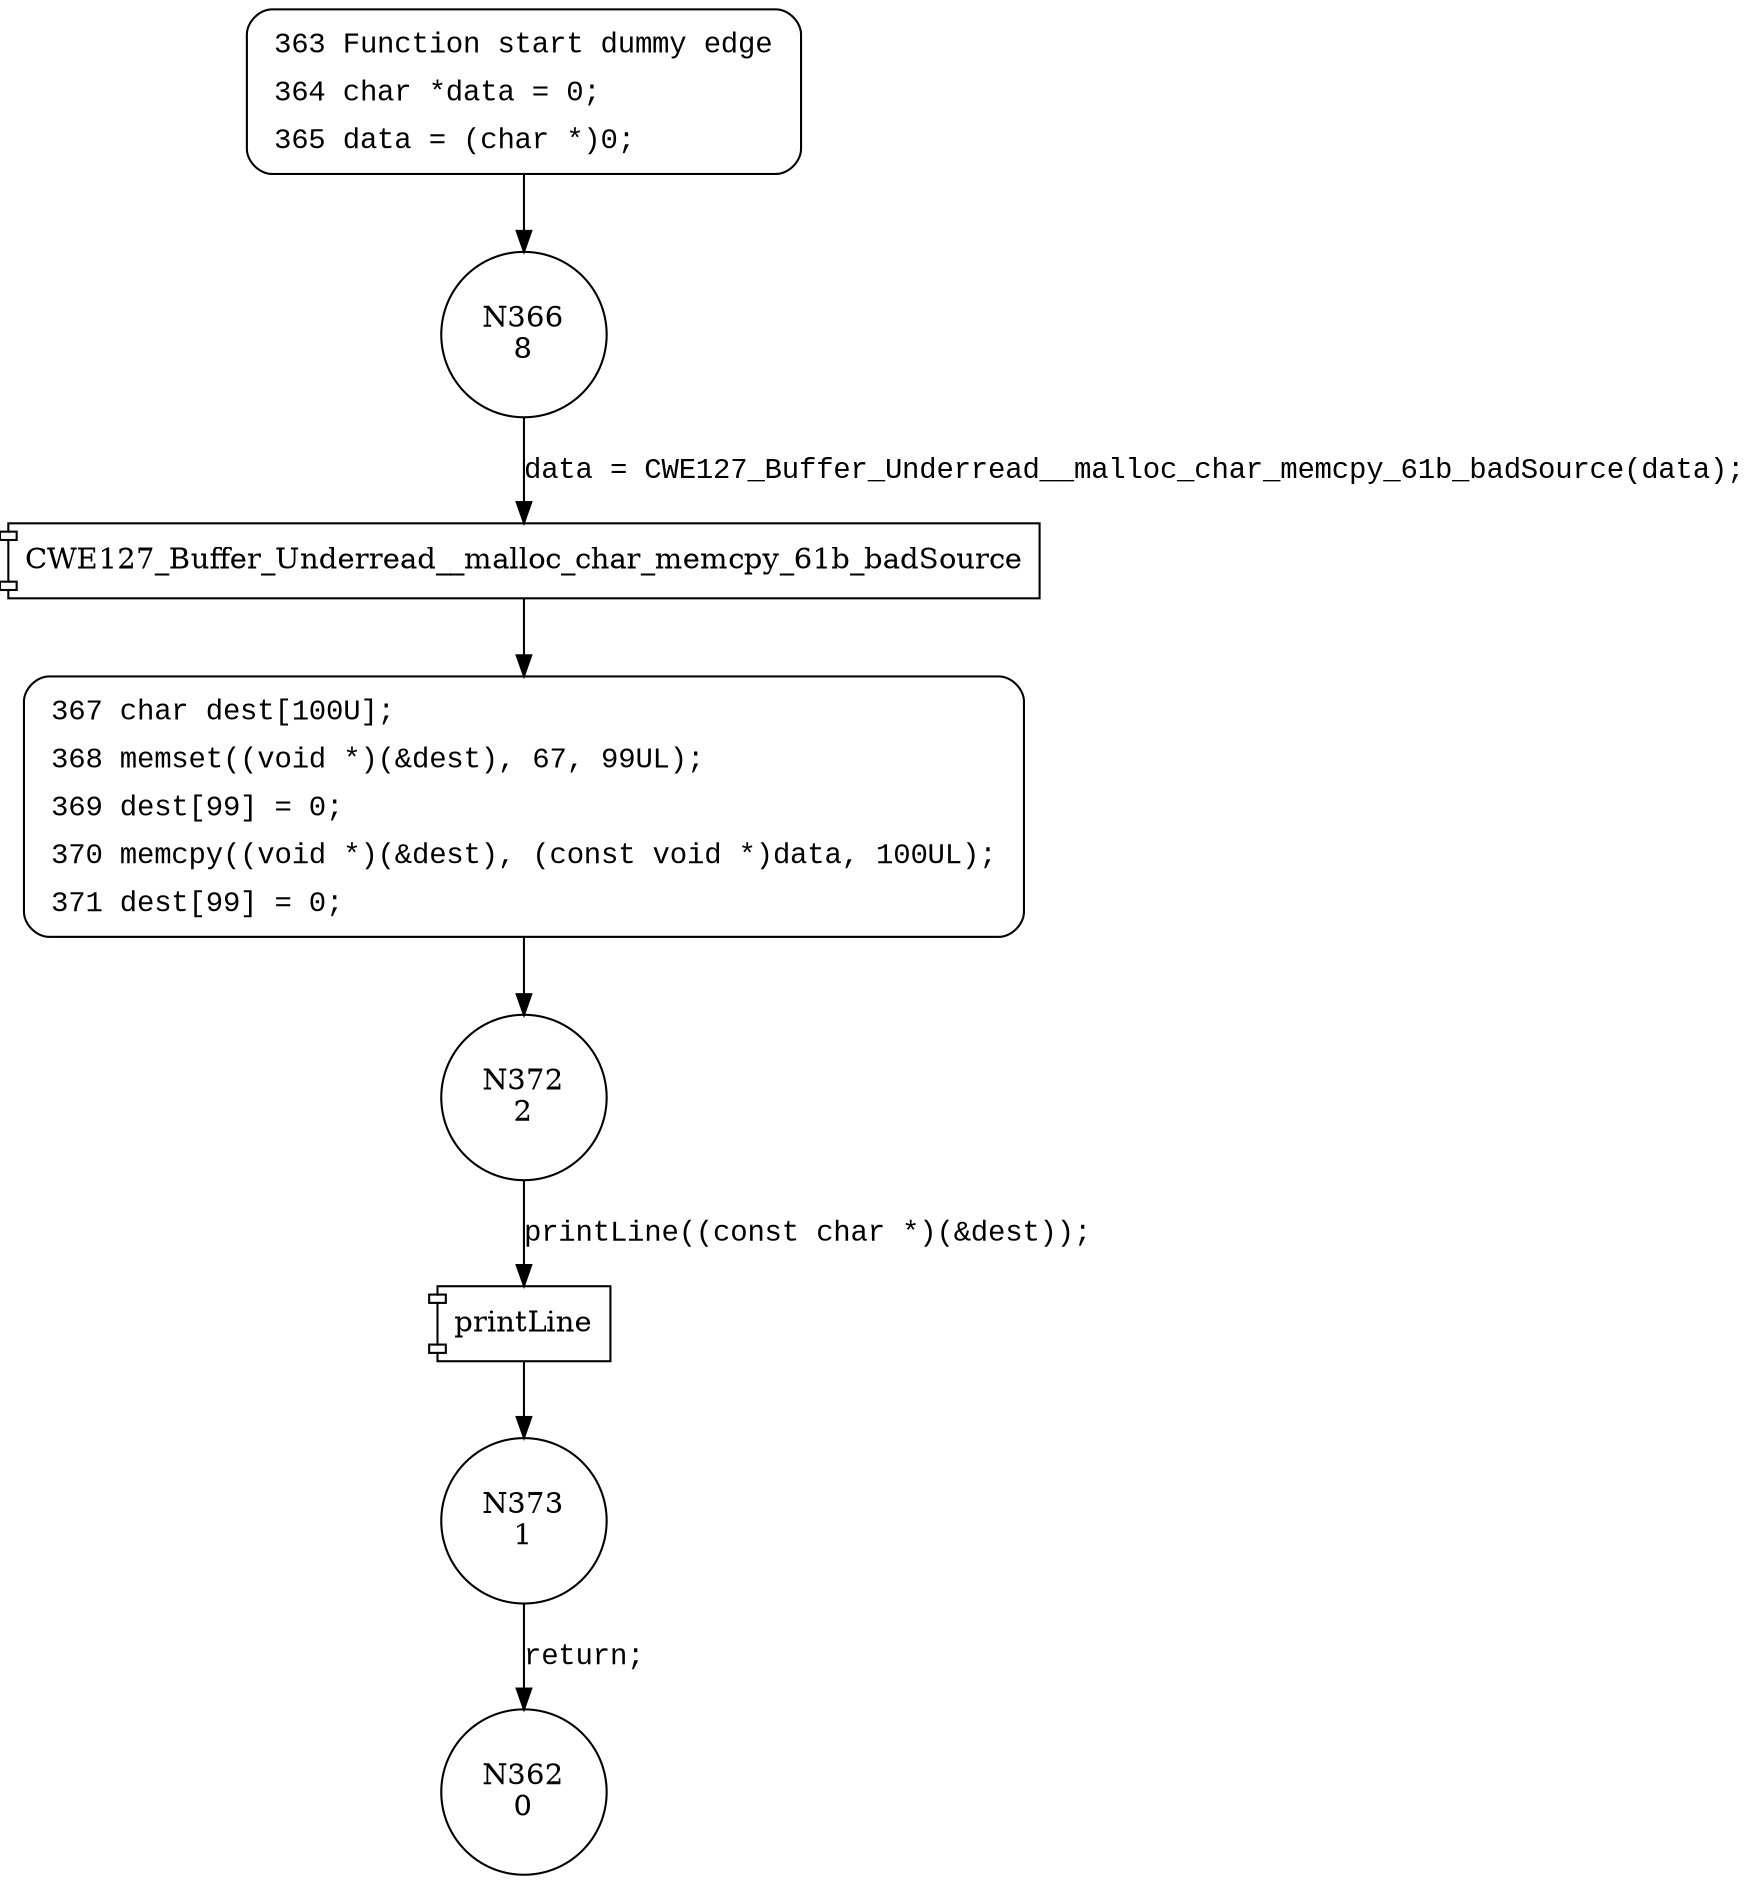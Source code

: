 digraph CWE127_Buffer_Underread__malloc_char_memcpy_61_bad {
366 [shape="circle" label="N366\n8"]
367 [shape="circle" label="N367\n7"]
372 [shape="circle" label="N372\n2"]
373 [shape="circle" label="N373\n1"]
362 [shape="circle" label="N362\n0"]
363 [style="filled,bold" penwidth="1" fillcolor="white" fontname="Courier New" shape="Mrecord" label=<<table border="0" cellborder="0" cellpadding="3" bgcolor="white"><tr><td align="right">363</td><td align="left">Function start dummy edge</td></tr><tr><td align="right">364</td><td align="left">char *data = 0;</td></tr><tr><td align="right">365</td><td align="left">data = (char *)0;</td></tr></table>>]
363 -> 366[label=""]
367 [style="filled,bold" penwidth="1" fillcolor="white" fontname="Courier New" shape="Mrecord" label=<<table border="0" cellborder="0" cellpadding="3" bgcolor="white"><tr><td align="right">367</td><td align="left">char dest[100U];</td></tr><tr><td align="right">368</td><td align="left">memset((void *)(&amp;dest), 67, 99UL);</td></tr><tr><td align="right">369</td><td align="left">dest[99] = 0;</td></tr><tr><td align="right">370</td><td align="left">memcpy((void *)(&amp;dest), (const void *)data, 100UL);</td></tr><tr><td align="right">371</td><td align="left">dest[99] = 0;</td></tr></table>>]
367 -> 372[label=""]
100025 [shape="component" label="CWE127_Buffer_Underread__malloc_char_memcpy_61b_badSource"]
366 -> 100025 [label="data = CWE127_Buffer_Underread__malloc_char_memcpy_61b_badSource(data);" fontname="Courier New"]
100025 -> 367 [label="" fontname="Courier New"]
100026 [shape="component" label="printLine"]
372 -> 100026 [label="printLine((const char *)(&dest));" fontname="Courier New"]
100026 -> 373 [label="" fontname="Courier New"]
373 -> 362 [label="return;" fontname="Courier New"]
}